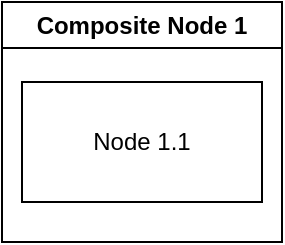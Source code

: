 <mxfile version="22.1.2" type="device">
  <diagram name="Page 1" id="c7488fd3-1785-93aa-aadb-54a6760d102a">
    <mxGraphModel dx="1434" dy="884" grid="1" gridSize="10" guides="1" tooltips="1" connect="1" arrows="1" fold="1" page="1" pageScale="1" pageWidth="1100" pageHeight="850" background="none" math="0" shadow="0">
      <root>
        <object label="" kind="Process" id="0">
          <mxCell />
        </object>
        <object label="" kind="Participant" id="1">
          <mxCell parent="0" />
        </object>
        <object label="Composite Node 1" type="DocumentedNamedCompositeNode" semantic-id="composite-node-1" page-element="true" feature-map="container:&#xa;  self:&#xa;    - elements" id="ahY_jtxTiWudsnOmn1jQ-2">
          <mxCell style="swimlane;whiteSpace=wrap;html=1;" vertex="1" parent="1">
            <mxGeometry x="480" y="160" width="140" height="120" as="geometry" />
          </mxCell>
        </object>
        <object label="Node 1.1" type="DocumentedNamedNode" semantic-id="node-1-1" id="ahY_jtxTiWudsnOmn1jQ-1">
          <mxCell style="rounded=0;whiteSpace=wrap;html=1;" vertex="1" parent="ahY_jtxTiWudsnOmn1jQ-2">
            <mxGeometry x="10" y="40" width="120" height="60" as="geometry" />
          </mxCell>
        </object>
      </root>
    </mxGraphModel>
  </diagram>
</mxfile>
